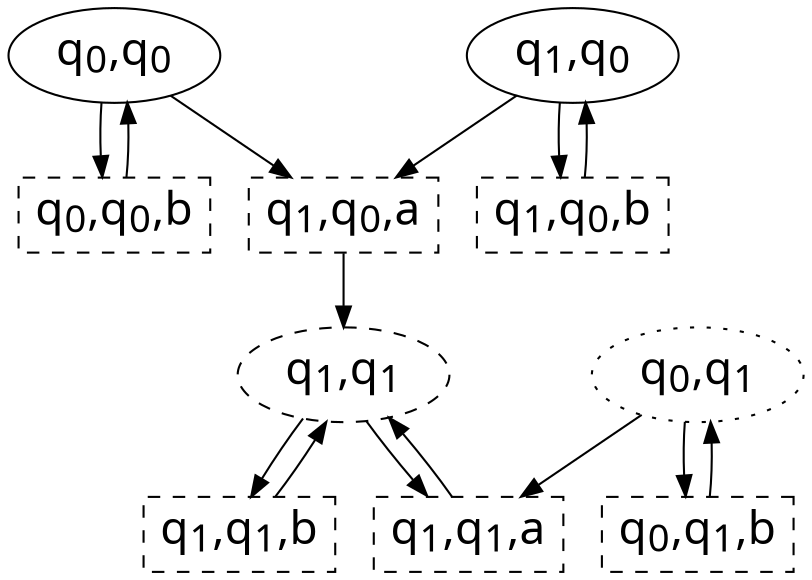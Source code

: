 digraph g { 
	rankdir=TD;
	size="8,5"

	node [fontname="Arial:bold" fontsize=22];
	edge [fontname="Helvetica:bold" fontsize=18];

	node [color = black shape = ellipse style = solid];
		q0q0 [label=<q<SUB>0</SUB>,q<SUB>0</SUB>>];
		q1q0 [label=<q<SUB>1</SUB>,q<SUB>0</SUB>>];
	node [style = dotted]
		q0q1 [label=<q<SUB>0</SUB>,q<SUB>1</SUB>>];
	node [style = dashed]
		q1q1 [label=<q<SUB>1</SUB>,q<SUB>1</SUB>>];
	node [color = black shape = box style = dashed];
		q0q0b [label=<q<SUB>0</SUB>,q<SUB>0</SUB>,b>];
		q0q1b [label=<q<SUB>0</SUB>,q<SUB>1</SUB>,b>];
		q1q0a [label=<q<SUB>1</SUB>,q<SUB>0</SUB>,a>];
		q1q0b [label=<q<SUB>1</SUB>,q<SUB>0</SUB>,b>];
		q1q1a [label=<q<SUB>1</SUB>,q<SUB>1</SUB>,a>];
		q1q1b [label=<q<SUB>1</SUB>,q<SUB>1</SUB>,b>];

	q0q0-> q1q0a;
	q0q0-> q0q0b;

	q0q1-> q1q1a;
	q0q1-> q0q1b;

	q1q0-> q1q0a;
	q1q0-> q1q0b;

	q1q1-> q1q1a;
	q1q1-> q1q1b;

	q1q1b-> q1q1;
	q1q0b-> q1q0;
	q0q0b-> q0q0;
	q0q1b-> q0q1;
	q1q0a-> q1q1;
	q1q1a-> q1q1;
}